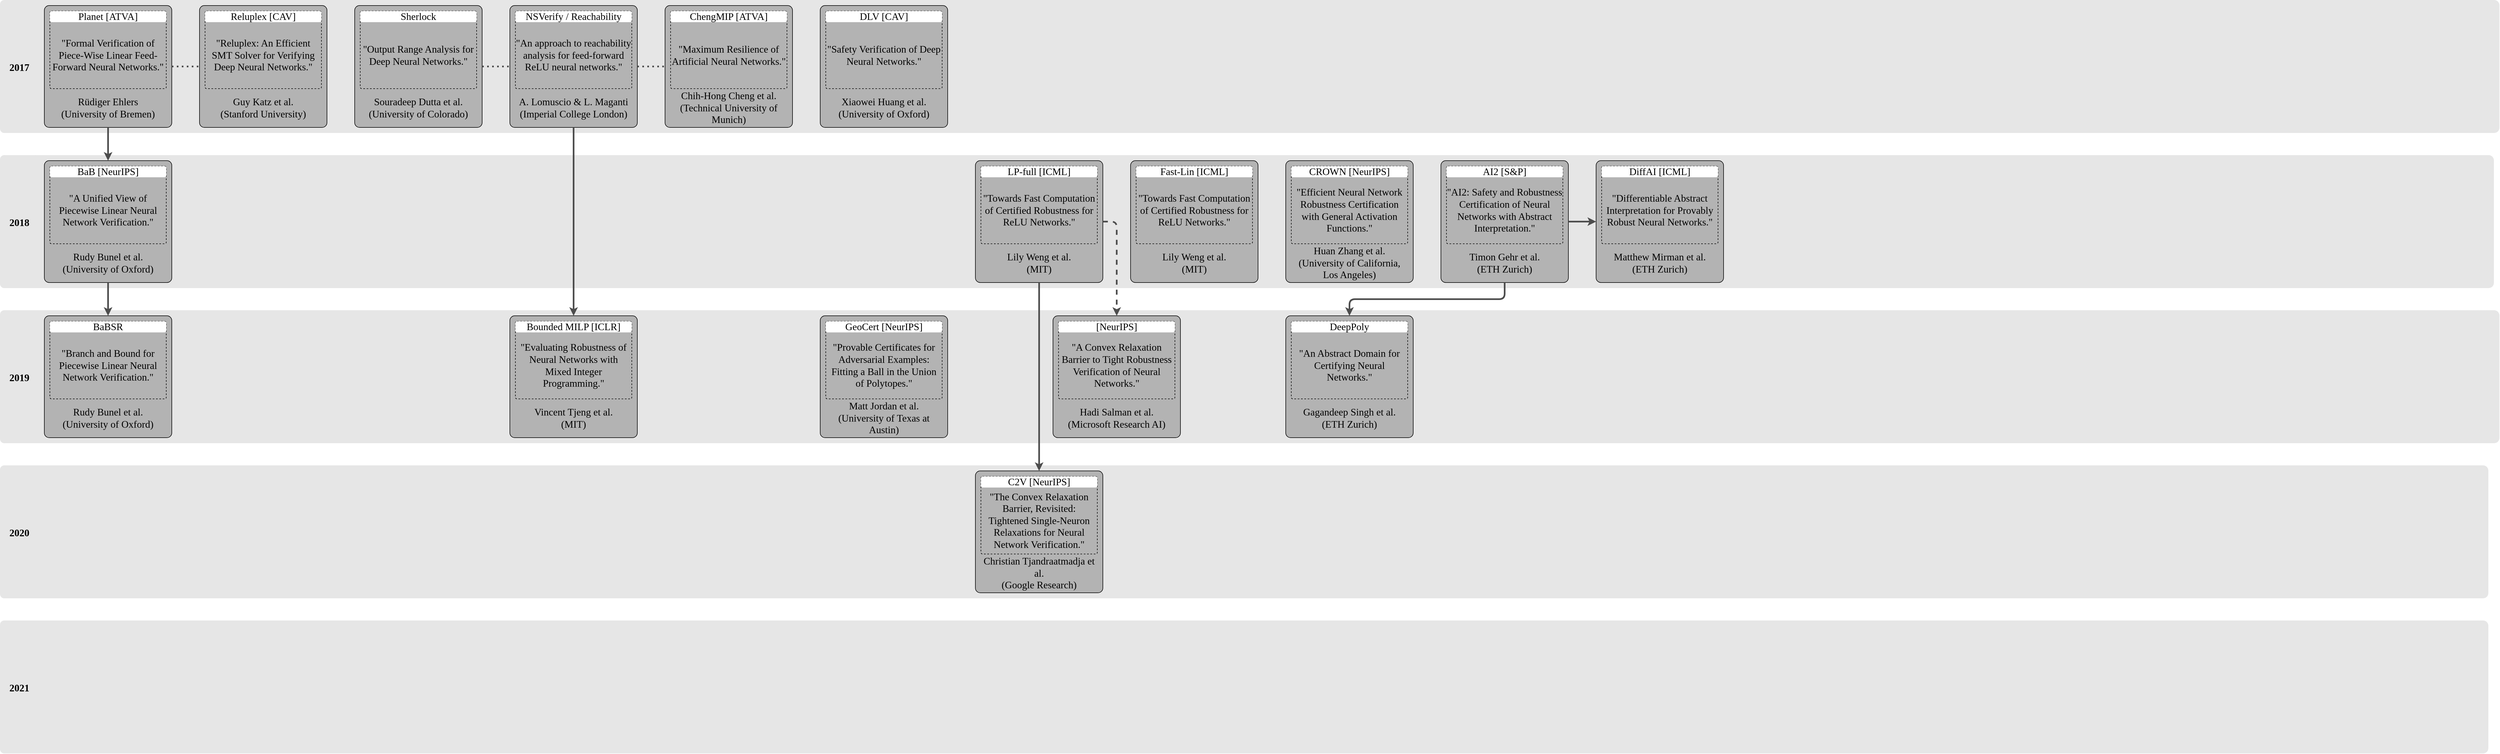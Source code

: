<mxfile version="15.2.9" type="github">
  <diagram id="7SA63HAvx1jWozJMohPs" name="Page-1">
    <mxGraphModel dx="1038" dy="564" grid="1" gridSize="10" guides="1" tooltips="1" connect="1" arrows="1" fold="1" page="1" pageScale="1" pageWidth="12000" pageHeight="3000" math="0" shadow="0">
      <root>
        <mxCell id="0" />
        <mxCell id="1" parent="0" />
        <mxCell id="kZ6u3BH4I5gmzjGOUQQB-4" value="" style="edgeStyle=orthogonalEdgeStyle;orthogonalLoop=1;jettySize=auto;html=1;sketch=0;" parent="1" edge="1">
          <mxGeometry relative="1" as="geometry">
            <mxPoint x="520" y="250" as="targetPoint" />
          </mxGeometry>
        </mxCell>
        <mxCell id="kZ6u3BH4I5gmzjGOUQQB-6" value="" style="edgeStyle=orthogonalEdgeStyle;rounded=0;sketch=0;orthogonalLoop=1;jettySize=auto;html=1;" parent="1" edge="1">
          <mxGeometry relative="1" as="geometry">
            <mxPoint x="520" y="310" as="sourcePoint" />
          </mxGeometry>
        </mxCell>
        <mxCell id="kZ6u3BH4I5gmzjGOUQQB-7" value="" style="rounded=1;whiteSpace=wrap;html=1;fillColor=#E6E6E6;strokeColor=none;arcSize=4;" parent="1" vertex="1">
          <mxGeometry x="90" y="40" width="4460" height="240" as="geometry" />
        </mxCell>
        <mxCell id="kZ6u3BH4I5gmzjGOUQQB-9" value="" style="rounded=1;whiteSpace=wrap;html=1;fillColor=#B3B3B3;arcSize=4;" parent="1" vertex="1">
          <mxGeometry x="120" y="50" width="230" height="220" as="geometry" />
        </mxCell>
        <mxCell id="kZ6u3BH4I5gmzjGOUQQB-1" value="&lt;font face=&quot;Times New Roman&quot;&gt;&lt;b&gt;&lt;font style=&quot;font-size: 24px&quot;&gt;&lt;font style=&quot;font-size: 18px&quot;&gt;2017&lt;/font&gt;&lt;/font&gt;&lt;/b&gt;&lt;/font&gt;" style="whiteSpace=wrap;html=1;rounded=1;fillColor=#E6E6E6;strokeColor=none;arcSize=11;" parent="1" vertex="1">
          <mxGeometry x="40" y="40" width="70" height="240" as="geometry" />
        </mxCell>
        <mxCell id="8ZuE6UymOt83okC72A94-3" value="" style="rounded=1;whiteSpace=wrap;html=1;fillColor=none;dashed=1;arcSize=2;" parent="1" vertex="1">
          <mxGeometry x="130" y="60" width="210" height="140" as="geometry" />
        </mxCell>
        <mxCell id="kZ6u3BH4I5gmzjGOUQQB-10" value="&lt;div&gt;&lt;font style=&quot;font-size: 18px&quot; face=&quot;Times New Roman&quot;&gt;Planet [ATVA]&lt;br&gt;&lt;/font&gt;&lt;/div&gt;" style="rounded=1;whiteSpace=wrap;html=1;fillColor=#FFFFFF;strokeColor=none;" parent="1" vertex="1">
          <mxGeometry x="130" y="60" width="210" height="20" as="geometry" />
        </mxCell>
        <mxCell id="kZ6u3BH4I5gmzjGOUQQB-11" value="&lt;div&gt;&lt;font style=&quot;font-size: 18px&quot; face=&quot;Times New Roman&quot;&gt;&quot;Formal Verification of Piece-Wise Linear Feed-Forward Neural Networks.&quot;&lt;/font&gt;&lt;br&gt;&lt;/div&gt;" style="rounded=1;whiteSpace=wrap;html=1;fillColor=none;strokeColor=none;" parent="1" vertex="1">
          <mxGeometry x="130" y="90" width="210" height="100" as="geometry" />
        </mxCell>
        <mxCell id="8ZuE6UymOt83okC72A94-2" value="&lt;div&gt;&lt;font style=&quot;font-size: 18px&quot; face=&quot;Times New Roman&quot;&gt;Rüdiger Ehlers&lt;/font&gt;&lt;/div&gt;&lt;div&gt;&lt;font style=&quot;font-size: 18px&quot; face=&quot;Times New Roman&quot;&gt;(University of Bremen)&lt;br&gt;&lt;/font&gt;&lt;/div&gt;" style="rounded=1;whiteSpace=wrap;html=1;fillColor=none;strokeColor=none;" parent="1" vertex="1">
          <mxGeometry x="130" y="210" width="210" height="50" as="geometry" />
        </mxCell>
        <mxCell id="8ZuE6UymOt83okC72A94-14" value="" style="rounded=1;whiteSpace=wrap;html=1;fillColor=#E6E6E6;strokeColor=none;arcSize=4;" parent="1" vertex="1">
          <mxGeometry x="90" y="320" width="4450" height="240" as="geometry" />
        </mxCell>
        <mxCell id="8ZuE6UymOt83okC72A94-15" value="&lt;font face=&quot;Times New Roman&quot;&gt;&lt;b&gt;&lt;font style=&quot;font-size: 24px&quot;&gt;&lt;font style=&quot;font-size: 18px&quot;&gt;2018&lt;/font&gt;&lt;/font&gt;&lt;/b&gt;&lt;/font&gt;" style="whiteSpace=wrap;html=1;rounded=1;fillColor=#E6E6E6;strokeColor=none;arcSize=11;" parent="1" vertex="1">
          <mxGeometry x="40" y="320" width="70" height="240" as="geometry" />
        </mxCell>
        <mxCell id="8ZuE6UymOt83okC72A94-16" value="" style="rounded=1;whiteSpace=wrap;html=1;fillColor=#E6E6E6;strokeColor=none;arcSize=4;" parent="1" vertex="1">
          <mxGeometry x="90" y="600" width="4460" height="240" as="geometry" />
        </mxCell>
        <mxCell id="8ZuE6UymOt83okC72A94-17" value="&lt;font face=&quot;Times New Roman&quot;&gt;&lt;b&gt;&lt;font style=&quot;font-size: 24px&quot;&gt;&lt;font style=&quot;font-size: 18px&quot;&gt;2019&lt;/font&gt;&lt;/font&gt;&lt;/b&gt;&lt;/font&gt;" style="whiteSpace=wrap;html=1;rounded=1;fillColor=#E6E6E6;strokeColor=none;arcSize=11;" parent="1" vertex="1">
          <mxGeometry x="40" y="600" width="70" height="240" as="geometry" />
        </mxCell>
        <mxCell id="8ZuE6UymOt83okC72A94-18" value="" style="rounded=1;whiteSpace=wrap;html=1;fillColor=#E6E6E6;strokeColor=none;arcSize=4;" parent="1" vertex="1">
          <mxGeometry x="90" y="880" width="4440" height="240" as="geometry" />
        </mxCell>
        <mxCell id="8ZuE6UymOt83okC72A94-19" value="&lt;font face=&quot;Times New Roman&quot;&gt;&lt;b&gt;&lt;font style=&quot;font-size: 24px&quot;&gt;&lt;font style=&quot;font-size: 18px&quot;&gt;2020&lt;/font&gt;&lt;/font&gt;&lt;/b&gt;&lt;/font&gt;" style="whiteSpace=wrap;html=1;rounded=1;fillColor=#E6E6E6;strokeColor=none;arcSize=11;" parent="1" vertex="1">
          <mxGeometry x="40" y="880" width="70" height="240" as="geometry" />
        </mxCell>
        <mxCell id="8ZuE6UymOt83okC72A94-20" value="" style="rounded=1;whiteSpace=wrap;html=1;fillColor=#E6E6E6;strokeColor=none;arcSize=4;" parent="1" vertex="1">
          <mxGeometry x="90" y="1160" width="4440" height="240" as="geometry" />
        </mxCell>
        <mxCell id="8ZuE6UymOt83okC72A94-21" value="&lt;font face=&quot;Times New Roman&quot;&gt;&lt;b&gt;&lt;font style=&quot;font-size: 24px&quot;&gt;&lt;font style=&quot;font-size: 18px&quot;&gt;2021&lt;/font&gt;&lt;/font&gt;&lt;/b&gt;&lt;/font&gt;" style="whiteSpace=wrap;html=1;rounded=1;fillColor=#E6E6E6;strokeColor=none;arcSize=11;" parent="1" vertex="1">
          <mxGeometry x="40" y="1160" width="70" height="240" as="geometry" />
        </mxCell>
        <mxCell id="8ZuE6UymOt83okC72A94-22" value="" style="rounded=1;whiteSpace=wrap;html=1;fillColor=#B3B3B3;arcSize=4;" parent="1" vertex="1">
          <mxGeometry x="120" y="330" width="230" height="220" as="geometry" />
        </mxCell>
        <mxCell id="8ZuE6UymOt83okC72A94-23" value="" style="rounded=1;whiteSpace=wrap;html=1;fillColor=none;dashed=1;arcSize=2;" parent="1" vertex="1">
          <mxGeometry x="130" y="340" width="210" height="140" as="geometry" />
        </mxCell>
        <mxCell id="8ZuE6UymOt83okC72A94-24" value="&lt;div&gt;&lt;font style=&quot;font-size: 18px&quot; face=&quot;Times New Roman&quot;&gt;BaB [NeurIPS]&lt;br&gt;&lt;/font&gt;&lt;/div&gt;" style="rounded=1;whiteSpace=wrap;html=1;fillColor=#FFFFFF;strokeColor=none;" parent="1" vertex="1">
          <mxGeometry x="130" y="340" width="210" height="20" as="geometry" />
        </mxCell>
        <mxCell id="8ZuE6UymOt83okC72A94-25" value="&lt;div&gt;&lt;font style=&quot;font-size: 18px&quot; face=&quot;Times New Roman&quot;&gt;&quot;A Unified View of Piecewise Linear Neural Network Verification.&quot;&lt;/font&gt;&lt;br&gt;&lt;/div&gt;" style="rounded=1;whiteSpace=wrap;html=1;fillColor=none;strokeColor=none;" parent="1" vertex="1">
          <mxGeometry x="130" y="370" width="210" height="100" as="geometry" />
        </mxCell>
        <mxCell id="8ZuE6UymOt83okC72A94-26" value="&lt;div&gt;&lt;font style=&quot;font-size: 18px&quot; face=&quot;Times New Roman&quot;&gt;Rudy Bunel et al.&lt;/font&gt;&lt;/div&gt;&lt;div&gt;&lt;font style=&quot;font-size: 18px&quot; face=&quot;Times New Roman&quot;&gt;(University of Oxford)&lt;br&gt;&lt;/font&gt;&lt;/div&gt;" style="rounded=1;whiteSpace=wrap;html=1;fillColor=none;strokeColor=none;" parent="1" vertex="1">
          <mxGeometry x="130" y="490" width="210" height="50" as="geometry" />
        </mxCell>
        <mxCell id="8ZuE6UymOt83okC72A94-27" value="" style="rounded=1;whiteSpace=wrap;html=1;fillColor=#B3B3B3;arcSize=4;" parent="1" vertex="1">
          <mxGeometry x="120" y="610" width="230" height="220" as="geometry" />
        </mxCell>
        <mxCell id="8ZuE6UymOt83okC72A94-28" value="" style="rounded=1;whiteSpace=wrap;html=1;fillColor=none;dashed=1;arcSize=2;" parent="1" vertex="1">
          <mxGeometry x="130" y="620" width="210" height="140" as="geometry" />
        </mxCell>
        <mxCell id="8ZuE6UymOt83okC72A94-29" value="&lt;div&gt;&lt;font style=&quot;font-size: 18px&quot; face=&quot;Times New Roman&quot;&gt;BaBSR&lt;br&gt;&lt;/font&gt;&lt;/div&gt;" style="rounded=1;whiteSpace=wrap;html=1;fillColor=#FFFFFF;strokeColor=none;" parent="1" vertex="1">
          <mxGeometry x="130" y="620" width="210" height="20" as="geometry" />
        </mxCell>
        <mxCell id="8ZuE6UymOt83okC72A94-30" value="&lt;div&gt;&lt;font style=&quot;font-size: 18px&quot; face=&quot;Times New Roman&quot;&gt;&quot;Branch and Bound for Piecewise Linear Neural Network Verification.&quot;&lt;/font&gt;&lt;br&gt;&lt;/div&gt;" style="rounded=1;whiteSpace=wrap;html=1;fillColor=none;strokeColor=none;" parent="1" vertex="1">
          <mxGeometry x="130" y="650" width="210" height="100" as="geometry" />
        </mxCell>
        <mxCell id="8ZuE6UymOt83okC72A94-31" value="&lt;div&gt;&lt;font style=&quot;font-size: 18px&quot; face=&quot;Times New Roman&quot;&gt;Rudy Bunel et al.&lt;/font&gt;&lt;/div&gt;&lt;div&gt;&lt;font style=&quot;font-size: 18px&quot; face=&quot;Times New Roman&quot;&gt;(University of Oxford)&lt;br&gt;&lt;/font&gt;&lt;/div&gt;" style="rounded=1;whiteSpace=wrap;html=1;fillColor=none;strokeColor=none;" parent="1" vertex="1">
          <mxGeometry x="130" y="770" width="210" height="50" as="geometry" />
        </mxCell>
        <mxCell id="8ZuE6UymOt83okC72A94-32" style="edgeStyle=orthogonalEdgeStyle;rounded=1;orthogonalLoop=1;jettySize=auto;html=1;exitX=0.5;exitY=1;exitDx=0;exitDy=0;entryX=0.5;entryY=0;entryDx=0;entryDy=0;strokeColor=#4D4D4D;strokeWidth=3;" parent="1" source="kZ6u3BH4I5gmzjGOUQQB-9" target="8ZuE6UymOt83okC72A94-22" edge="1">
          <mxGeometry relative="1" as="geometry" />
        </mxCell>
        <mxCell id="8ZuE6UymOt83okC72A94-33" style="edgeStyle=orthogonalEdgeStyle;rounded=1;orthogonalLoop=1;jettySize=auto;html=1;exitX=0.5;exitY=1;exitDx=0;exitDy=0;entryX=0.5;entryY=0;entryDx=0;entryDy=0;strokeColor=#4D4D4D;strokeWidth=3;" parent="1" source="8ZuE6UymOt83okC72A94-22" target="8ZuE6UymOt83okC72A94-27" edge="1">
          <mxGeometry relative="1" as="geometry">
            <mxPoint x="245" y="280" as="sourcePoint" />
            <mxPoint x="245" y="340" as="targetPoint" />
          </mxGeometry>
        </mxCell>
        <mxCell id="8ZuE6UymOt83okC72A94-34" value="" style="rounded=1;whiteSpace=wrap;html=1;fillColor=#B3B3B3;arcSize=4;" parent="1" vertex="1">
          <mxGeometry x="400" y="50" width="230" height="220" as="geometry" />
        </mxCell>
        <mxCell id="8ZuE6UymOt83okC72A94-35" value="" style="rounded=1;whiteSpace=wrap;html=1;fillColor=none;dashed=1;arcSize=2;" parent="1" vertex="1">
          <mxGeometry x="410" y="60" width="210" height="140" as="geometry" />
        </mxCell>
        <mxCell id="8ZuE6UymOt83okC72A94-36" value="&lt;div&gt;&lt;font style=&quot;font-size: 18px&quot; face=&quot;Times New Roman&quot;&gt;&lt;font style=&quot;font-size: 18px&quot; face=&quot;Times New Roman&quot;&gt;Reluplex&lt;/font&gt; [CAV]&lt;br&gt;&lt;/font&gt;&lt;/div&gt;" style="rounded=1;whiteSpace=wrap;html=1;fillColor=#FFFFFF;strokeColor=none;" parent="1" vertex="1">
          <mxGeometry x="410" y="60" width="210" height="20" as="geometry" />
        </mxCell>
        <mxCell id="8ZuE6UymOt83okC72A94-37" value="&lt;div&gt;&lt;font style=&quot;font-size: 18px&quot; face=&quot;Times New Roman&quot;&gt;&quot;Reluplex: An Efficient SMT Solver for Verifying Deep Neural Networks.&quot;&lt;/font&gt;&lt;br&gt;&lt;/div&gt;" style="rounded=1;whiteSpace=wrap;html=1;fillColor=none;strokeColor=none;" parent="1" vertex="1">
          <mxGeometry x="410" y="90" width="210" height="100" as="geometry" />
        </mxCell>
        <mxCell id="8ZuE6UymOt83okC72A94-38" value="&lt;div&gt;&lt;font style=&quot;font-size: 18px&quot; face=&quot;Times New Roman&quot;&gt;Guy Katz et al.&lt;br&gt;(Stanford University)&lt;br&gt;&lt;/font&gt;&lt;/div&gt;" style="rounded=1;whiteSpace=wrap;html=1;fillColor=none;strokeColor=none;" parent="1" vertex="1">
          <mxGeometry x="410" y="210" width="210" height="50" as="geometry" />
        </mxCell>
        <mxCell id="8ZuE6UymOt83okC72A94-39" value="" style="rounded=1;whiteSpace=wrap;html=1;fillColor=#B3B3B3;arcSize=4;" parent="1" vertex="1">
          <mxGeometry x="680" y="50" width="230" height="220" as="geometry" />
        </mxCell>
        <mxCell id="8ZuE6UymOt83okC72A94-40" value="" style="rounded=1;whiteSpace=wrap;html=1;fillColor=none;dashed=1;arcSize=2;" parent="1" vertex="1">
          <mxGeometry x="690" y="60" width="210" height="140" as="geometry" />
        </mxCell>
        <mxCell id="8ZuE6UymOt83okC72A94-41" value="&lt;div&gt;&lt;font style=&quot;font-size: 18px&quot; face=&quot;Times New Roman&quot;&gt;Sherlock&lt;br&gt;&lt;/font&gt;&lt;/div&gt;" style="rounded=1;whiteSpace=wrap;html=1;fillColor=#FFFFFF;strokeColor=none;" parent="1" vertex="1">
          <mxGeometry x="690" y="60" width="210" height="20" as="geometry" />
        </mxCell>
        <mxCell id="8ZuE6UymOt83okC72A94-42" value="&lt;div&gt;&lt;font style=&quot;font-size: 18px&quot; face=&quot;Times New Roman&quot;&gt;&quot;Output Range Analysis for Deep Neural Networks.&quot;&lt;/font&gt;&lt;br&gt;&lt;/div&gt;" style="rounded=1;whiteSpace=wrap;html=1;fillColor=none;strokeColor=none;" parent="1" vertex="1">
          <mxGeometry x="690" y="90" width="210" height="100" as="geometry" />
        </mxCell>
        <mxCell id="8ZuE6UymOt83okC72A94-43" value="&lt;div&gt;&lt;font style=&quot;font-size: 18px&quot; face=&quot;Times New Roman&quot;&gt;Souradeep Dutta et al.&lt;/font&gt;&lt;/div&gt;&lt;div&gt;&lt;font style=&quot;font-size: 18px&quot; face=&quot;Times New Roman&quot;&gt;(University of Colorado)&lt;br&gt;&lt;/font&gt;&lt;/div&gt;" style="rounded=1;whiteSpace=wrap;html=1;fillColor=none;strokeColor=none;" parent="1" vertex="1">
          <mxGeometry x="690" y="210" width="210" height="50" as="geometry" />
        </mxCell>
        <mxCell id="8ZuE6UymOt83okC72A94-44" value="" style="rounded=1;whiteSpace=wrap;html=1;fillColor=#B3B3B3;arcSize=4;" parent="1" vertex="1">
          <mxGeometry x="960" y="50" width="230" height="220" as="geometry" />
        </mxCell>
        <mxCell id="8ZuE6UymOt83okC72A94-45" value="" style="rounded=1;whiteSpace=wrap;html=1;fillColor=none;dashed=1;arcSize=2;" parent="1" vertex="1">
          <mxGeometry x="970" y="60" width="210" height="140" as="geometry" />
        </mxCell>
        <mxCell id="8ZuE6UymOt83okC72A94-46" value="&lt;div&gt;&lt;font style=&quot;font-size: 18px&quot; face=&quot;Times New Roman&quot;&gt;NSVerify / Reachability&lt;br&gt;&lt;/font&gt;&lt;/div&gt;" style="rounded=1;whiteSpace=wrap;html=1;fillColor=#FFFFFF;strokeColor=none;" parent="1" vertex="1">
          <mxGeometry x="970" y="60" width="210" height="20" as="geometry" />
        </mxCell>
        <mxCell id="8ZuE6UymOt83okC72A94-47" value="&lt;div&gt;&lt;font style=&quot;font-size: 18px&quot; face=&quot;Times New Roman&quot;&gt;&quot;An approach to reachability analysis for feed-forward ReLU neural networks.&quot;&lt;/font&gt;&lt;br&gt;&lt;/div&gt;" style="rounded=1;whiteSpace=wrap;html=1;fillColor=none;strokeColor=none;" parent="1" vertex="1">
          <mxGeometry x="970" y="90" width="210" height="100" as="geometry" />
        </mxCell>
        <mxCell id="8ZuE6UymOt83okC72A94-48" value="&lt;div&gt;&lt;font style=&quot;font-size: 18px&quot; face=&quot;Times New Roman&quot;&gt;A. Lomuscio &amp;amp; L. Maganti&lt;/font&gt;&lt;/div&gt;&lt;div&gt;&lt;font style=&quot;font-size: 18px&quot; face=&quot;Times New Roman&quot;&gt;(Imperial College London)&lt;br&gt;&lt;/font&gt;&lt;/div&gt;" style="rounded=1;whiteSpace=wrap;html=1;fillColor=none;strokeColor=none;" parent="1" vertex="1">
          <mxGeometry x="970" y="210" width="210" height="50" as="geometry" />
        </mxCell>
        <mxCell id="8ZuE6UymOt83okC72A94-49" value="" style="rounded=1;whiteSpace=wrap;html=1;fillColor=#B3B3B3;arcSize=4;" parent="1" vertex="1">
          <mxGeometry x="1240" y="50" width="230" height="220" as="geometry" />
        </mxCell>
        <mxCell id="8ZuE6UymOt83okC72A94-50" value="" style="rounded=1;whiteSpace=wrap;html=1;fillColor=none;dashed=1;arcSize=2;" parent="1" vertex="1">
          <mxGeometry x="1250" y="60" width="210" height="140" as="geometry" />
        </mxCell>
        <mxCell id="8ZuE6UymOt83okC72A94-51" value="&lt;div&gt;&lt;font style=&quot;font-size: 18px&quot; face=&quot;Times New Roman&quot;&gt;ChengMIP [ATVA]&lt;br&gt;&lt;/font&gt;&lt;/div&gt;" style="rounded=1;whiteSpace=wrap;html=1;fillColor=#FFFFFF;strokeColor=none;" parent="1" vertex="1">
          <mxGeometry x="1250" y="60" width="210" height="20" as="geometry" />
        </mxCell>
        <mxCell id="8ZuE6UymOt83okC72A94-52" value="&lt;div&gt;&lt;font style=&quot;font-size: 18px&quot; face=&quot;Times New Roman&quot;&gt;&quot;Maximum Resilience of Artificial Neural Networks.&quot;&lt;/font&gt;&lt;br&gt;&lt;/div&gt;" style="rounded=1;whiteSpace=wrap;html=1;fillColor=none;strokeColor=none;" parent="1" vertex="1">
          <mxGeometry x="1250" y="90" width="210" height="100" as="geometry" />
        </mxCell>
        <mxCell id="8ZuE6UymOt83okC72A94-53" value="&lt;div&gt;&lt;font style=&quot;font-size: 18px&quot; face=&quot;Times New Roman&quot;&gt;Chih-Hong Cheng et al.&lt;/font&gt;&lt;/div&gt;&lt;div&gt;&lt;font style=&quot;font-size: 18px&quot; face=&quot;Times New Roman&quot;&gt;(Technical University of Munich)&lt;br&gt;&lt;/font&gt;&lt;/div&gt;" style="rounded=1;whiteSpace=wrap;html=1;fillColor=none;strokeColor=none;" parent="1" vertex="1">
          <mxGeometry x="1250" y="210" width="210" height="50" as="geometry" />
        </mxCell>
        <mxCell id="8ZuE6UymOt83okC72A94-59" value="" style="rounded=1;whiteSpace=wrap;html=1;fillColor=#B3B3B3;arcSize=4;" parent="1" vertex="1">
          <mxGeometry x="960" y="610" width="230" height="220" as="geometry" />
        </mxCell>
        <mxCell id="8ZuE6UymOt83okC72A94-60" value="" style="rounded=1;whiteSpace=wrap;html=1;fillColor=none;dashed=1;arcSize=2;" parent="1" vertex="1">
          <mxGeometry x="970" y="620" width="210" height="140" as="geometry" />
        </mxCell>
        <mxCell id="8ZuE6UymOt83okC72A94-61" value="&lt;div&gt;&lt;font style=&quot;font-size: 18px&quot; face=&quot;Times New Roman&quot;&gt;Bounded MILP [ICLR]&lt;br&gt;&lt;/font&gt;&lt;/div&gt;" style="rounded=1;whiteSpace=wrap;html=1;fillColor=#FFFFFF;strokeColor=none;" parent="1" vertex="1">
          <mxGeometry x="970" y="620" width="210" height="20" as="geometry" />
        </mxCell>
        <mxCell id="8ZuE6UymOt83okC72A94-62" value="&lt;div&gt;&lt;font style=&quot;font-size: 18px&quot; face=&quot;Times New Roman&quot;&gt;&quot;Evaluating Robustness of Neural Networks with Mixed Integer Programming.&quot;&lt;/font&gt;&lt;br&gt;&lt;/div&gt;" style="rounded=1;whiteSpace=wrap;html=1;fillColor=none;strokeColor=none;" parent="1" vertex="1">
          <mxGeometry x="970" y="650" width="210" height="100" as="geometry" />
        </mxCell>
        <mxCell id="8ZuE6UymOt83okC72A94-63" value="&lt;div&gt;&lt;font style=&quot;font-size: 18px&quot; face=&quot;Times New Roman&quot;&gt;Vincent Tjeng et al.&lt;/font&gt;&lt;/div&gt;&lt;div&gt;&lt;font style=&quot;font-size: 18px&quot; face=&quot;Times New Roman&quot;&gt;(MIT)&lt;br&gt;&lt;/font&gt;&lt;/div&gt;" style="rounded=1;whiteSpace=wrap;html=1;fillColor=none;strokeColor=none;" parent="1" vertex="1">
          <mxGeometry x="970" y="770" width="210" height="50" as="geometry" />
        </mxCell>
        <mxCell id="8ZuE6UymOt83okC72A94-64" style="edgeStyle=orthogonalEdgeStyle;rounded=1;orthogonalLoop=1;jettySize=auto;html=1;strokeColor=#4D4D4D;strokeWidth=3;exitX=0.5;exitY=1;exitDx=0;exitDy=0;entryX=0.5;entryY=0;entryDx=0;entryDy=0;" parent="1" source="8ZuE6UymOt83okC72A94-44" target="8ZuE6UymOt83okC72A94-59" edge="1">
          <mxGeometry relative="1" as="geometry">
            <mxPoint x="1006" y="290" as="sourcePoint" />
            <mxPoint x="245" y="340" as="targetPoint" />
          </mxGeometry>
        </mxCell>
        <mxCell id="8ZuE6UymOt83okC72A94-65" style="edgeStyle=orthogonalEdgeStyle;rounded=1;orthogonalLoop=1;jettySize=auto;html=1;exitX=1;exitY=0.5;exitDx=0;exitDy=0;entryX=0;entryY=0.5;entryDx=0;entryDy=0;strokeColor=#4D4D4D;strokeWidth=3;endArrow=none;endFill=0;dashed=1;dashPattern=1 2;" parent="1" source="8ZuE6UymOt83okC72A94-39" target="8ZuE6UymOt83okC72A94-44" edge="1">
          <mxGeometry relative="1" as="geometry">
            <mxPoint x="245" y="280" as="sourcePoint" />
            <mxPoint x="245" y="340" as="targetPoint" />
          </mxGeometry>
        </mxCell>
        <mxCell id="8ZuE6UymOt83okC72A94-66" style="edgeStyle=orthogonalEdgeStyle;rounded=1;orthogonalLoop=1;jettySize=auto;html=1;exitX=1;exitY=0.5;exitDx=0;exitDy=0;entryX=0;entryY=0.5;entryDx=0;entryDy=0;strokeColor=#4D4D4D;strokeWidth=3;endArrow=none;endFill=0;dashed=1;dashPattern=1 2;" parent="1" source="8ZuE6UymOt83okC72A94-44" target="8ZuE6UymOt83okC72A94-49" edge="1">
          <mxGeometry relative="1" as="geometry">
            <mxPoint x="920" y="170" as="sourcePoint" />
            <mxPoint x="970" y="170" as="targetPoint" />
          </mxGeometry>
        </mxCell>
        <mxCell id="8ZuE6UymOt83okC72A94-67" style="edgeStyle=orthogonalEdgeStyle;rounded=1;orthogonalLoop=1;jettySize=auto;html=1;exitX=1;exitY=0.5;exitDx=0;exitDy=0;strokeColor=#4D4D4D;strokeWidth=3;endArrow=none;endFill=0;dashed=1;dashPattern=1 2;entryX=0;entryY=0.5;entryDx=0;entryDy=0;" parent="1" source="kZ6u3BH4I5gmzjGOUQQB-9" target="8ZuE6UymOt83okC72A94-34" edge="1">
          <mxGeometry relative="1" as="geometry">
            <mxPoint x="930" y="180" as="sourcePoint" />
            <mxPoint x="590" y="290" as="targetPoint" />
          </mxGeometry>
        </mxCell>
        <mxCell id="8ZuE6UymOt83okC72A94-68" value="" style="rounded=1;whiteSpace=wrap;html=1;fillColor=#B3B3B3;arcSize=4;" parent="1" vertex="1">
          <mxGeometry x="1520" y="50" width="230" height="220" as="geometry" />
        </mxCell>
        <mxCell id="8ZuE6UymOt83okC72A94-69" value="" style="rounded=1;whiteSpace=wrap;html=1;fillColor=none;dashed=1;arcSize=2;" parent="1" vertex="1">
          <mxGeometry x="1530" y="60" width="210" height="140" as="geometry" />
        </mxCell>
        <mxCell id="8ZuE6UymOt83okC72A94-70" value="&lt;div&gt;&lt;font style=&quot;font-size: 18px&quot; face=&quot;Times New Roman&quot;&gt;DLV [CAV]&lt;br&gt;&lt;/font&gt;&lt;/div&gt;" style="rounded=1;whiteSpace=wrap;html=1;fillColor=#FFFFFF;strokeColor=none;" parent="1" vertex="1">
          <mxGeometry x="1530" y="60" width="210" height="20" as="geometry" />
        </mxCell>
        <mxCell id="8ZuE6UymOt83okC72A94-71" value="&lt;div&gt;&lt;font style=&quot;font-size: 18px&quot; face=&quot;Times New Roman&quot;&gt;&quot;Safety Verification of Deep Neural Networks.&quot;&lt;/font&gt;&lt;br&gt;&lt;/div&gt;" style="rounded=1;whiteSpace=wrap;html=1;fillColor=none;strokeColor=none;" parent="1" vertex="1">
          <mxGeometry x="1530" y="90" width="210" height="100" as="geometry" />
        </mxCell>
        <mxCell id="8ZuE6UymOt83okC72A94-72" value="&lt;div&gt;&lt;font style=&quot;font-size: 18px&quot; face=&quot;Times New Roman&quot;&gt;Xiaowei Huang et al.&lt;/font&gt;&lt;/div&gt;&lt;div&gt;&lt;font style=&quot;font-size: 18px&quot; face=&quot;Times New Roman&quot;&gt;(University of Oxford)&lt;br&gt;&lt;/font&gt;&lt;/div&gt;" style="rounded=1;whiteSpace=wrap;html=1;fillColor=none;strokeColor=none;" parent="1" vertex="1">
          <mxGeometry x="1530" y="210" width="210" height="50" as="geometry" />
        </mxCell>
        <mxCell id="8ZuE6UymOt83okC72A94-73" value="" style="rounded=1;whiteSpace=wrap;html=1;fillColor=#B3B3B3;arcSize=4;" parent="1" vertex="1">
          <mxGeometry x="1520" y="610" width="230" height="220" as="geometry" />
        </mxCell>
        <mxCell id="8ZuE6UymOt83okC72A94-74" value="" style="rounded=1;whiteSpace=wrap;html=1;fillColor=none;dashed=1;arcSize=2;" parent="1" vertex="1">
          <mxGeometry x="1530" y="620" width="210" height="140" as="geometry" />
        </mxCell>
        <mxCell id="8ZuE6UymOt83okC72A94-75" value="&lt;div&gt;&lt;font style=&quot;font-size: 18px&quot; face=&quot;Times New Roman&quot;&gt;GeoCert [&lt;/font&gt;&lt;font style=&quot;font-size: 18px&quot; face=&quot;Times New Roman&quot;&gt;&lt;font style=&quot;font-size: 18px&quot; face=&quot;Times New Roman&quot;&gt;NeurIPS&lt;/font&gt;]&lt;br&gt;&lt;/font&gt;&lt;/div&gt;" style="rounded=1;whiteSpace=wrap;html=1;fillColor=#FFFFFF;strokeColor=none;" parent="1" vertex="1">
          <mxGeometry x="1530" y="620" width="210" height="20" as="geometry" />
        </mxCell>
        <mxCell id="8ZuE6UymOt83okC72A94-76" value="&lt;div&gt;&lt;font style=&quot;font-size: 18px&quot; face=&quot;Times New Roman&quot;&gt;&quot;Provable Certificates for Adversarial Examples: Fitting a Ball in the Union of Polytopes.&quot;&lt;/font&gt;&lt;br&gt;&lt;/div&gt;" style="rounded=1;whiteSpace=wrap;html=1;fillColor=none;strokeColor=none;" parent="1" vertex="1">
          <mxGeometry x="1530" y="650" width="210" height="100" as="geometry" />
        </mxCell>
        <mxCell id="8ZuE6UymOt83okC72A94-77" value="&lt;div&gt;&lt;font style=&quot;font-size: 18px&quot; face=&quot;Times New Roman&quot;&gt;Matt Jordan et al.&lt;/font&gt;&lt;/div&gt;&lt;div&gt;&lt;font style=&quot;font-size: 18px&quot; face=&quot;Times New Roman&quot;&gt;(University of Texas at Austin)&lt;br&gt;&lt;/font&gt;&lt;/div&gt;" style="rounded=1;whiteSpace=wrap;html=1;fillColor=none;strokeColor=none;" parent="1" vertex="1">
          <mxGeometry x="1530" y="770" width="210" height="50" as="geometry" />
        </mxCell>
        <mxCell id="8ZuE6UymOt83okC72A94-78" value="" style="rounded=1;whiteSpace=wrap;html=1;fillColor=#B3B3B3;arcSize=4;" parent="1" vertex="1">
          <mxGeometry x="1800" y="330" width="230" height="220" as="geometry" />
        </mxCell>
        <mxCell id="8ZuE6UymOt83okC72A94-79" value="" style="rounded=1;whiteSpace=wrap;html=1;fillColor=none;dashed=1;arcSize=2;" parent="1" vertex="1">
          <mxGeometry x="1810" y="340" width="210" height="140" as="geometry" />
        </mxCell>
        <mxCell id="8ZuE6UymOt83okC72A94-80" value="&lt;div&gt;&lt;font style=&quot;font-size: 18px&quot; face=&quot;Times New Roman&quot;&gt;LP-full [ICML]&lt;br&gt;&lt;/font&gt;&lt;/div&gt;" style="rounded=1;whiteSpace=wrap;html=1;fillColor=#FFFFFF;strokeColor=none;" parent="1" vertex="1">
          <mxGeometry x="1810" y="340" width="210" height="20" as="geometry" />
        </mxCell>
        <mxCell id="8ZuE6UymOt83okC72A94-81" value="&lt;div&gt;&lt;font style=&quot;font-size: 18px&quot; face=&quot;Times New Roman&quot;&gt;&quot;Towards Fast Computation of Certified Robustness for ReLU Networks.&quot;&lt;/font&gt;&lt;br&gt;&lt;/div&gt;" style="rounded=1;whiteSpace=wrap;html=1;fillColor=none;strokeColor=none;" parent="1" vertex="1">
          <mxGeometry x="1810" y="370" width="210" height="100" as="geometry" />
        </mxCell>
        <mxCell id="8ZuE6UymOt83okC72A94-82" value="&lt;div&gt;&lt;font style=&quot;font-size: 18px&quot; face=&quot;Times New Roman&quot;&gt;Lily Weng et al.&lt;/font&gt;&lt;/div&gt;&lt;div&gt;&lt;font style=&quot;font-size: 18px&quot; face=&quot;Times New Roman&quot;&gt;(MIT)&lt;br&gt;&lt;/font&gt;&lt;/div&gt;" style="rounded=1;whiteSpace=wrap;html=1;fillColor=none;strokeColor=none;" parent="1" vertex="1">
          <mxGeometry x="1810" y="490" width="210" height="50" as="geometry" />
        </mxCell>
        <mxCell id="8ZuE6UymOt83okC72A94-87" value="" style="rounded=1;whiteSpace=wrap;html=1;fillColor=#B3B3B3;arcSize=4;" parent="1" vertex="1">
          <mxGeometry x="1940" y="610" width="230" height="220" as="geometry" />
        </mxCell>
        <mxCell id="8ZuE6UymOt83okC72A94-88" value="" style="rounded=1;whiteSpace=wrap;html=1;fillColor=none;dashed=1;arcSize=2;" parent="1" vertex="1">
          <mxGeometry x="1950" y="620" width="210" height="140" as="geometry" />
        </mxCell>
        <mxCell id="8ZuE6UymOt83okC72A94-89" value="&lt;div&gt;&lt;font style=&quot;font-size: 18px&quot; face=&quot;Times New Roman&quot;&gt;[&lt;/font&gt;&lt;font style=&quot;font-size: 18px&quot; face=&quot;Times New Roman&quot;&gt;&lt;font style=&quot;font-size: 18px&quot; face=&quot;Times New Roman&quot;&gt;&lt;font style=&quot;font-size: 18px&quot; face=&quot;Times New Roman&quot;&gt;NeurIPS&lt;/font&gt;&lt;/font&gt;]&lt;br&gt;&lt;/font&gt;&lt;/div&gt;" style="rounded=1;whiteSpace=wrap;html=1;fillColor=#FFFFFF;strokeColor=none;" parent="1" vertex="1">
          <mxGeometry x="1950" y="620" width="210" height="20" as="geometry" />
        </mxCell>
        <mxCell id="8ZuE6UymOt83okC72A94-90" value="&lt;div&gt;&lt;font style=&quot;font-size: 18px&quot; face=&quot;Times New Roman&quot;&gt;&quot;A Convex Relaxation Barrier to Tight Robustness Verification of Neural Networks.&quot;&lt;/font&gt;&lt;br&gt;&lt;/div&gt;" style="rounded=1;whiteSpace=wrap;html=1;fillColor=none;strokeColor=none;" parent="1" vertex="1">
          <mxGeometry x="1950" y="650" width="210" height="100" as="geometry" />
        </mxCell>
        <mxCell id="8ZuE6UymOt83okC72A94-91" value="&lt;div&gt;&lt;font style=&quot;font-size: 18px&quot; face=&quot;Times New Roman&quot;&gt;Hadi Salman et al.&lt;/font&gt;&lt;/div&gt;&lt;div&gt;&lt;font style=&quot;font-size: 18px&quot; face=&quot;Times New Roman&quot;&gt;(Microsoft Research AI)&lt;br&gt;&lt;/font&gt;&lt;/div&gt;" style="rounded=1;whiteSpace=wrap;html=1;fillColor=none;strokeColor=none;" parent="1" vertex="1">
          <mxGeometry x="1950" y="770" width="210" height="50" as="geometry" />
        </mxCell>
        <mxCell id="8ZuE6UymOt83okC72A94-92" style="edgeStyle=orthogonalEdgeStyle;rounded=1;orthogonalLoop=1;jettySize=auto;html=1;strokeColor=#4D4D4D;strokeWidth=3;exitX=1;exitY=0.5;exitDx=0;exitDy=0;entryX=0.5;entryY=0;entryDx=0;entryDy=0;dashed=1;" parent="1" source="8ZuE6UymOt83okC72A94-78" target="8ZuE6UymOt83okC72A94-87" edge="1">
          <mxGeometry relative="1" as="geometry">
            <mxPoint x="930" y="580" as="sourcePoint" />
            <mxPoint x="245" y="620" as="targetPoint" />
          </mxGeometry>
        </mxCell>
        <mxCell id="8ZuE6UymOt83okC72A94-93" value="" style="rounded=1;whiteSpace=wrap;html=1;fillColor=#B3B3B3;arcSize=4;" parent="1" vertex="1">
          <mxGeometry x="1800" y="890" width="230" height="220" as="geometry" />
        </mxCell>
        <mxCell id="8ZuE6UymOt83okC72A94-94" value="" style="rounded=1;whiteSpace=wrap;html=1;fillColor=none;dashed=1;arcSize=2;" parent="1" vertex="1">
          <mxGeometry x="1810" y="900" width="210" height="140" as="geometry" />
        </mxCell>
        <mxCell id="8ZuE6UymOt83okC72A94-95" value="&lt;div&gt;&lt;font style=&quot;font-size: 18px&quot; face=&quot;Times New Roman&quot;&gt;C2V [&lt;/font&gt;&lt;font style=&quot;font-size: 18px&quot; face=&quot;Times New Roman&quot;&gt;&lt;font style=&quot;font-size: 18px&quot; face=&quot;Times New Roman&quot;&gt;&lt;font style=&quot;font-size: 18px&quot; face=&quot;Times New Roman&quot;&gt;&lt;font style=&quot;font-size: 18px&quot; face=&quot;Times New Roman&quot;&gt;NeurIPS&lt;/font&gt;&lt;/font&gt;&lt;/font&gt;]&lt;br&gt;&lt;/font&gt;&lt;/div&gt;" style="rounded=1;whiteSpace=wrap;html=1;fillColor=#FFFFFF;strokeColor=none;" parent="1" vertex="1">
          <mxGeometry x="1810" y="900" width="210" height="20" as="geometry" />
        </mxCell>
        <mxCell id="8ZuE6UymOt83okC72A94-96" value="&lt;div&gt;&lt;font style=&quot;font-size: 18px&quot; face=&quot;Times New Roman&quot;&gt;&quot;The Convex Relaxation Barrier, Revisited: Tightened Single-Neuron Relaxations for Neural Network Verification.&quot;&lt;/font&gt;&lt;br&gt;&lt;/div&gt;" style="rounded=1;whiteSpace=wrap;html=1;fillColor=none;strokeColor=none;" parent="1" vertex="1">
          <mxGeometry x="1810" y="930" width="210" height="100" as="geometry" />
        </mxCell>
        <mxCell id="8ZuE6UymOt83okC72A94-97" value="&lt;div&gt;&lt;font style=&quot;font-size: 18px&quot; face=&quot;Times New Roman&quot;&gt;Christian Tjandraatmadja et al.&lt;/font&gt;&lt;/div&gt;&lt;div&gt;&lt;font style=&quot;font-size: 18px&quot; face=&quot;Times New Roman&quot;&gt;(Google Research)&lt;br&gt;&lt;/font&gt;&lt;/div&gt;" style="rounded=1;whiteSpace=wrap;html=1;fillColor=none;strokeColor=none;" parent="1" vertex="1">
          <mxGeometry x="1810" y="1050" width="210" height="50" as="geometry" />
        </mxCell>
        <mxCell id="8ZuE6UymOt83okC72A94-98" style="edgeStyle=orthogonalEdgeStyle;rounded=1;orthogonalLoop=1;jettySize=auto;html=1;strokeColor=#4D4D4D;strokeWidth=3;exitX=0.5;exitY=1;exitDx=0;exitDy=0;entryX=0.5;entryY=0;entryDx=0;entryDy=0;" parent="1" source="8ZuE6UymOt83okC72A94-78" target="8ZuE6UymOt83okC72A94-93" edge="1">
          <mxGeometry relative="1" as="geometry">
            <mxPoint x="1085" y="280" as="sourcePoint" />
            <mxPoint x="1880" y="860" as="targetPoint" />
          </mxGeometry>
        </mxCell>
        <mxCell id="8ZuE6UymOt83okC72A94-99" value="" style="rounded=1;whiteSpace=wrap;html=1;fillColor=#B3B3B3;arcSize=4;" parent="1" vertex="1">
          <mxGeometry x="2080" y="330" width="230" height="220" as="geometry" />
        </mxCell>
        <mxCell id="8ZuE6UymOt83okC72A94-100" value="" style="rounded=1;whiteSpace=wrap;html=1;fillColor=none;dashed=1;arcSize=2;" parent="1" vertex="1">
          <mxGeometry x="2090" y="340" width="210" height="140" as="geometry" />
        </mxCell>
        <mxCell id="8ZuE6UymOt83okC72A94-101" value="&lt;div&gt;&lt;font style=&quot;font-size: 18px&quot; face=&quot;Times New Roman&quot;&gt;Fast-Lin [ICML]&lt;br&gt;&lt;/font&gt;&lt;/div&gt;" style="rounded=1;whiteSpace=wrap;html=1;fillColor=#FFFFFF;strokeColor=none;" parent="1" vertex="1">
          <mxGeometry x="2090" y="340" width="210" height="20" as="geometry" />
        </mxCell>
        <mxCell id="8ZuE6UymOt83okC72A94-102" value="&lt;div&gt;&lt;font style=&quot;font-size: 18px&quot; face=&quot;Times New Roman&quot;&gt;&quot;Towards Fast Computation of Certified Robustness for ReLU Networks.&quot;&lt;/font&gt;&lt;br&gt;&lt;/div&gt;" style="rounded=1;whiteSpace=wrap;html=1;fillColor=none;strokeColor=none;" parent="1" vertex="1">
          <mxGeometry x="2090" y="370" width="210" height="100" as="geometry" />
        </mxCell>
        <mxCell id="8ZuE6UymOt83okC72A94-103" value="&lt;div&gt;&lt;font style=&quot;font-size: 18px&quot; face=&quot;Times New Roman&quot;&gt;Lily Weng et al.&lt;/font&gt;&lt;/div&gt;&lt;div&gt;&lt;font style=&quot;font-size: 18px&quot; face=&quot;Times New Roman&quot;&gt;(MIT)&lt;br&gt;&lt;/font&gt;&lt;/div&gt;" style="rounded=1;whiteSpace=wrap;html=1;fillColor=none;strokeColor=none;" parent="1" vertex="1">
          <mxGeometry x="2090" y="490" width="210" height="50" as="geometry" />
        </mxCell>
        <mxCell id="8ZuE6UymOt83okC72A94-104" value="" style="rounded=1;whiteSpace=wrap;html=1;fillColor=#B3B3B3;arcSize=4;" parent="1" vertex="1">
          <mxGeometry x="2360" y="330" width="230" height="220" as="geometry" />
        </mxCell>
        <mxCell id="8ZuE6UymOt83okC72A94-105" value="" style="rounded=1;whiteSpace=wrap;html=1;fillColor=none;dashed=1;arcSize=2;" parent="1" vertex="1">
          <mxGeometry x="2370" y="340" width="210" height="140" as="geometry" />
        </mxCell>
        <mxCell id="8ZuE6UymOt83okC72A94-106" value="&lt;div&gt;&lt;font style=&quot;font-size: 18px&quot; face=&quot;Times New Roman&quot;&gt;CROWN [&lt;/font&gt;&lt;font style=&quot;font-size: 18px&quot; face=&quot;Times New Roman&quot;&gt;&lt;font style=&quot;font-size: 18px&quot; face=&quot;Times New Roman&quot;&gt;&lt;font style=&quot;font-size: 18px&quot; face=&quot;Times New Roman&quot;&gt;&lt;font style=&quot;font-size: 18px&quot; face=&quot;Times New Roman&quot;&gt;NeurIPS&lt;/font&gt;&lt;/font&gt;&lt;/font&gt;]&lt;br&gt;&lt;/font&gt;&lt;/div&gt;" style="rounded=1;whiteSpace=wrap;html=1;fillColor=#FFFFFF;strokeColor=none;" parent="1" vertex="1">
          <mxGeometry x="2370" y="340" width="210" height="20" as="geometry" />
        </mxCell>
        <mxCell id="8ZuE6UymOt83okC72A94-107" value="&lt;div&gt;&lt;font style=&quot;font-size: 18px&quot; face=&quot;Times New Roman&quot;&gt;&quot;Efficient Neural Network Robustness Certification with General Activation Functions.&quot;&lt;/font&gt;&lt;br&gt;&lt;/div&gt;" style="rounded=1;whiteSpace=wrap;html=1;fillColor=none;strokeColor=none;" parent="1" vertex="1">
          <mxGeometry x="2370" y="370" width="210" height="100" as="geometry" />
        </mxCell>
        <mxCell id="8ZuE6UymOt83okC72A94-108" value="&lt;div&gt;&lt;font style=&quot;font-size: 18px&quot; face=&quot;Times New Roman&quot;&gt;Huan Zhang et al.&lt;/font&gt;&lt;/div&gt;&lt;div&gt;&lt;font style=&quot;font-size: 18px&quot; face=&quot;Times New Roman&quot;&gt;(University of California, Los Angeles)&lt;br&gt;&lt;/font&gt;&lt;/div&gt;" style="rounded=1;whiteSpace=wrap;html=1;fillColor=none;strokeColor=none;" parent="1" vertex="1">
          <mxGeometry x="2370" y="490" width="210" height="50" as="geometry" />
        </mxCell>
        <mxCell id="8ZuE6UymOt83okC72A94-109" value="" style="rounded=1;whiteSpace=wrap;html=1;fillColor=#B3B3B3;arcSize=4;" parent="1" vertex="1">
          <mxGeometry x="2360" y="610" width="230" height="220" as="geometry" />
        </mxCell>
        <mxCell id="8ZuE6UymOt83okC72A94-110" value="" style="rounded=1;whiteSpace=wrap;html=1;fillColor=none;dashed=1;arcSize=2;" parent="1" vertex="1">
          <mxGeometry x="2370" y="620" width="210" height="140" as="geometry" />
        </mxCell>
        <mxCell id="8ZuE6UymOt83okC72A94-111" value="&lt;div&gt;&lt;font style=&quot;font-size: 18px&quot; face=&quot;Times New Roman&quot;&gt;DeepPoly&lt;br&gt;&lt;/font&gt;&lt;/div&gt;" style="rounded=1;whiteSpace=wrap;html=1;fillColor=#FFFFFF;strokeColor=none;" parent="1" vertex="1">
          <mxGeometry x="2370" y="620" width="210" height="20" as="geometry" />
        </mxCell>
        <mxCell id="8ZuE6UymOt83okC72A94-112" value="&lt;div&gt;&lt;font style=&quot;font-size: 18px&quot; face=&quot;Times New Roman&quot;&gt;&quot;An Abstract Domain for Certifying Neural Networks.&quot;&lt;/font&gt;&lt;br&gt;&lt;/div&gt;" style="rounded=1;whiteSpace=wrap;html=1;fillColor=none;strokeColor=none;" parent="1" vertex="1">
          <mxGeometry x="2370" y="650" width="210" height="100" as="geometry" />
        </mxCell>
        <mxCell id="8ZuE6UymOt83okC72A94-113" value="&lt;div&gt;&lt;font style=&quot;font-size: 18px&quot; face=&quot;Times New Roman&quot;&gt;Gagandeep Singh et al.&lt;/font&gt;&lt;/div&gt;&lt;div&gt;&lt;font style=&quot;font-size: 18px&quot; face=&quot;Times New Roman&quot;&gt;(ETH Zurich)&lt;br&gt;&lt;/font&gt;&lt;/div&gt;" style="rounded=1;whiteSpace=wrap;html=1;fillColor=none;strokeColor=none;" parent="1" vertex="1">
          <mxGeometry x="2370" y="770" width="210" height="50" as="geometry" />
        </mxCell>
        <mxCell id="8ZuE6UymOt83okC72A94-114" value="" style="rounded=1;whiteSpace=wrap;html=1;fillColor=#B3B3B3;arcSize=4;" parent="1" vertex="1">
          <mxGeometry x="2640" y="330" width="230" height="220" as="geometry" />
        </mxCell>
        <mxCell id="8ZuE6UymOt83okC72A94-115" value="" style="rounded=1;whiteSpace=wrap;html=1;fillColor=none;dashed=1;arcSize=2;" parent="1" vertex="1">
          <mxGeometry x="2650" y="340" width="210" height="140" as="geometry" />
        </mxCell>
        <mxCell id="8ZuE6UymOt83okC72A94-116" value="&lt;div&gt;&lt;font style=&quot;font-size: 18px&quot; face=&quot;Times New Roman&quot;&gt;AI2 [S&amp;amp;P]&lt;br&gt;&lt;/font&gt;&lt;/div&gt;" style="rounded=1;whiteSpace=wrap;html=1;fillColor=#FFFFFF;strokeColor=none;" parent="1" vertex="1">
          <mxGeometry x="2650" y="340" width="210" height="20" as="geometry" />
        </mxCell>
        <mxCell id="8ZuE6UymOt83okC72A94-117" value="&lt;div&gt;&lt;font style=&quot;font-size: 18px&quot; face=&quot;Times New Roman&quot;&gt;&quot;AI2: Safety and Robustness Certification of Neural Networks with Abstract Interpretation.&quot;&lt;/font&gt;&lt;br&gt;&lt;/div&gt;" style="rounded=1;whiteSpace=wrap;html=1;fillColor=none;strokeColor=none;" parent="1" vertex="1">
          <mxGeometry x="2650" y="370" width="210" height="100" as="geometry" />
        </mxCell>
        <mxCell id="8ZuE6UymOt83okC72A94-118" value="&lt;div&gt;&lt;font style=&quot;font-size: 18px&quot; face=&quot;Times New Roman&quot;&gt;Timon Gehr et al.&lt;/font&gt;&lt;/div&gt;&lt;div&gt;&lt;font style=&quot;font-size: 18px&quot; face=&quot;Times New Roman&quot;&gt;(&lt;/font&gt;&lt;font style=&quot;font-size: 18px&quot; face=&quot;Times New Roman&quot;&gt;&lt;font style=&quot;font-size: 18px&quot; face=&quot;Times New Roman&quot;&gt;ETH Zurich&lt;/font&gt;)&lt;br&gt;&lt;/font&gt;&lt;/div&gt;" style="rounded=1;whiteSpace=wrap;html=1;fillColor=none;strokeColor=none;" parent="1" vertex="1">
          <mxGeometry x="2650" y="490" width="210" height="50" as="geometry" />
        </mxCell>
        <mxCell id="8ZuE6UymOt83okC72A94-119" value="" style="rounded=1;whiteSpace=wrap;html=1;fillColor=#B3B3B3;arcSize=4;" parent="1" vertex="1">
          <mxGeometry x="2920" y="330" width="230" height="220" as="geometry" />
        </mxCell>
        <mxCell id="8ZuE6UymOt83okC72A94-120" value="" style="rounded=1;whiteSpace=wrap;html=1;fillColor=none;dashed=1;arcSize=2;" parent="1" vertex="1">
          <mxGeometry x="2930" y="340" width="210" height="140" as="geometry" />
        </mxCell>
        <mxCell id="8ZuE6UymOt83okC72A94-121" value="&lt;div&gt;&lt;font style=&quot;font-size: 18px&quot; face=&quot;Times New Roman&quot;&gt;DiffAI [ICML]&lt;br&gt;&lt;/font&gt;&lt;/div&gt;" style="rounded=1;whiteSpace=wrap;html=1;fillColor=#FFFFFF;strokeColor=none;" parent="1" vertex="1">
          <mxGeometry x="2930" y="340" width="210" height="20" as="geometry" />
        </mxCell>
        <mxCell id="8ZuE6UymOt83okC72A94-122" value="&lt;div&gt;&lt;font style=&quot;font-size: 18px&quot; face=&quot;Times New Roman&quot;&gt;&quot;Differentiable Abstract Interpretation for Provably Robust Neural Networks.&quot;&lt;/font&gt;&lt;br&gt;&lt;/div&gt;" style="rounded=1;whiteSpace=wrap;html=1;fillColor=none;strokeColor=none;" parent="1" vertex="1">
          <mxGeometry x="2930" y="370" width="210" height="100" as="geometry" />
        </mxCell>
        <mxCell id="8ZuE6UymOt83okC72A94-123" value="&lt;div&gt;&lt;font style=&quot;font-size: 18px&quot; face=&quot;Times New Roman&quot;&gt;Matthew Mirman et al.&lt;/font&gt;&lt;/div&gt;&lt;div&gt;&lt;font style=&quot;font-size: 18px&quot; face=&quot;Times New Roman&quot;&gt;(&lt;/font&gt;&lt;font style=&quot;font-size: 18px&quot; face=&quot;Times New Roman&quot;&gt;&lt;font style=&quot;font-size: 18px&quot; face=&quot;Times New Roman&quot;&gt;&lt;font style=&quot;font-size: 18px&quot; face=&quot;Times New Roman&quot;&gt;ETH Zurich&lt;/font&gt;&lt;/font&gt;)&lt;br&gt;&lt;/font&gt;&lt;/div&gt;" style="rounded=1;whiteSpace=wrap;html=1;fillColor=none;strokeColor=none;" parent="1" vertex="1">
          <mxGeometry x="2930" y="490" width="210" height="50" as="geometry" />
        </mxCell>
        <mxCell id="8ZuE6UymOt83okC72A94-124" style="edgeStyle=orthogonalEdgeStyle;rounded=1;orthogonalLoop=1;jettySize=auto;html=1;strokeColor=#4D4D4D;strokeWidth=3;exitX=1;exitY=0.5;exitDx=0;exitDy=0;entryX=0;entryY=0.5;entryDx=0;entryDy=0;" parent="1" source="8ZuE6UymOt83okC72A94-114" target="8ZuE6UymOt83okC72A94-119" edge="1">
          <mxGeometry relative="1" as="geometry">
            <mxPoint x="1925" y="560" as="sourcePoint" />
            <mxPoint x="1925" y="900" as="targetPoint" />
          </mxGeometry>
        </mxCell>
        <mxCell id="8ZuE6UymOt83okC72A94-125" style="edgeStyle=orthogonalEdgeStyle;rounded=1;orthogonalLoop=1;jettySize=auto;html=1;strokeColor=#4D4D4D;strokeWidth=3;exitX=0.5;exitY=1;exitDx=0;exitDy=0;entryX=0.5;entryY=0;entryDx=0;entryDy=0;" parent="1" source="8ZuE6UymOt83okC72A94-114" target="8ZuE6UymOt83okC72A94-109" edge="1">
          <mxGeometry relative="1" as="geometry">
            <mxPoint x="2880" y="450" as="sourcePoint" />
            <mxPoint x="2930" y="450" as="targetPoint" />
          </mxGeometry>
        </mxCell>
      </root>
    </mxGraphModel>
  </diagram>
</mxfile>
